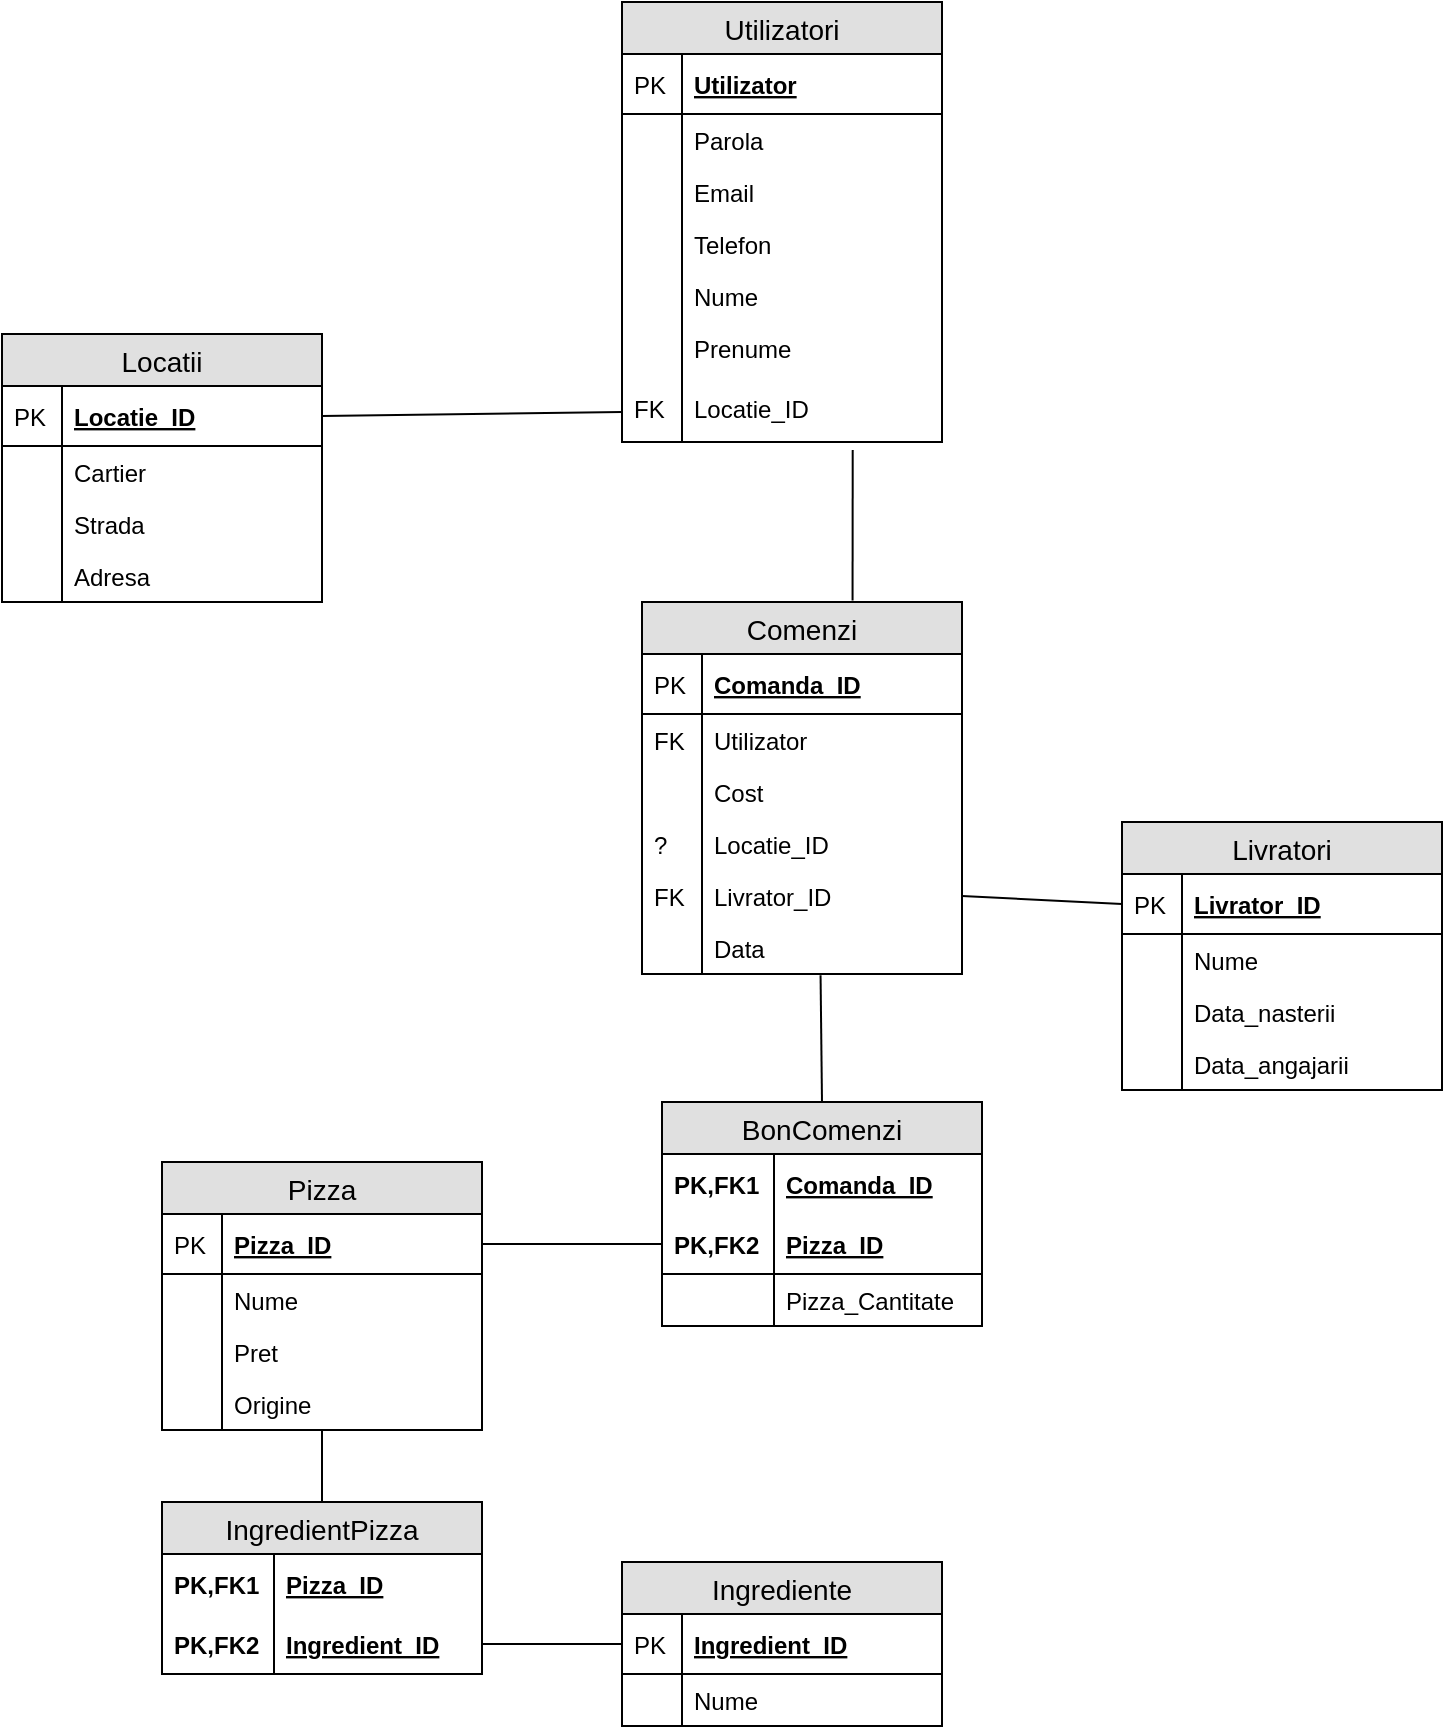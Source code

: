 <mxfile version="12.5.1" type="device"><diagram id="lsl_g2xiUwR2YV4vk3wj" name="Page-1"><mxGraphModel dx="1180" dy="1706" grid="1" gridSize="10" guides="1" tooltips="1" connect="1" arrows="1" fold="1" page="1" pageScale="1" pageWidth="827" pageHeight="1169" math="0" shadow="0"><root><mxCell id="0"/><mxCell id="1" parent="0"/><mxCell id="vOqUGciBfggcwSCcBuN_-1" value="Utilizatori" style="swimlane;fontStyle=0;childLayout=stackLayout;horizontal=1;startSize=26;fillColor=#e0e0e0;horizontalStack=0;resizeParent=1;resizeParentMax=0;resizeLast=0;collapsible=1;marginBottom=0;swimlaneFillColor=#ffffff;align=center;fontSize=14;" parent="1" vertex="1"><mxGeometry x="400" y="-80" width="160" height="220" as="geometry"/></mxCell><mxCell id="vOqUGciBfggcwSCcBuN_-2" value="Utilizator" style="shape=partialRectangle;top=0;left=0;right=0;bottom=1;align=left;verticalAlign=middle;fillColor=none;spacingLeft=34;spacingRight=4;overflow=hidden;rotatable=0;points=[[0,0.5],[1,0.5]];portConstraint=eastwest;dropTarget=0;fontStyle=5;fontSize=12;" parent="vOqUGciBfggcwSCcBuN_-1" vertex="1"><mxGeometry y="26" width="160" height="30" as="geometry"/></mxCell><mxCell id="vOqUGciBfggcwSCcBuN_-3" value="PK" style="shape=partialRectangle;top=0;left=0;bottom=0;fillColor=none;align=left;verticalAlign=middle;spacingLeft=4;spacingRight=4;overflow=hidden;rotatable=0;points=[];portConstraint=eastwest;part=1;fontSize=12;" parent="vOqUGciBfggcwSCcBuN_-2" vertex="1" connectable="0"><mxGeometry width="30" height="30" as="geometry"/></mxCell><mxCell id="vOqUGciBfggcwSCcBuN_-4" value="Parola" style="shape=partialRectangle;top=0;left=0;right=0;bottom=0;align=left;verticalAlign=top;fillColor=none;spacingLeft=34;spacingRight=4;overflow=hidden;rotatable=0;points=[[0,0.5],[1,0.5]];portConstraint=eastwest;dropTarget=0;fontSize=12;" parent="vOqUGciBfggcwSCcBuN_-1" vertex="1"><mxGeometry y="56" width="160" height="26" as="geometry"/></mxCell><mxCell id="vOqUGciBfggcwSCcBuN_-5" value="" style="shape=partialRectangle;top=0;left=0;bottom=0;fillColor=none;align=left;verticalAlign=top;spacingLeft=4;spacingRight=4;overflow=hidden;rotatable=0;points=[];portConstraint=eastwest;part=1;fontSize=12;" parent="vOqUGciBfggcwSCcBuN_-4" vertex="1" connectable="0"><mxGeometry width="30" height="26" as="geometry"/></mxCell><mxCell id="vOqUGciBfggcwSCcBuN_-6" value="Email" style="shape=partialRectangle;top=0;left=0;right=0;bottom=0;align=left;verticalAlign=top;fillColor=none;spacingLeft=34;spacingRight=4;overflow=hidden;rotatable=0;points=[[0,0.5],[1,0.5]];portConstraint=eastwest;dropTarget=0;fontSize=12;" parent="vOqUGciBfggcwSCcBuN_-1" vertex="1"><mxGeometry y="82" width="160" height="26" as="geometry"/></mxCell><mxCell id="vOqUGciBfggcwSCcBuN_-7" value="" style="shape=partialRectangle;top=0;left=0;bottom=0;fillColor=none;align=left;verticalAlign=top;spacingLeft=4;spacingRight=4;overflow=hidden;rotatable=0;points=[];portConstraint=eastwest;part=1;fontSize=12;" parent="vOqUGciBfggcwSCcBuN_-6" vertex="1" connectable="0"><mxGeometry width="30" height="26" as="geometry"/></mxCell><mxCell id="vOqUGciBfggcwSCcBuN_-8" value="Telefon" style="shape=partialRectangle;top=0;left=0;right=0;bottom=0;align=left;verticalAlign=top;fillColor=none;spacingLeft=34;spacingRight=4;overflow=hidden;rotatable=0;points=[[0,0.5],[1,0.5]];portConstraint=eastwest;dropTarget=0;fontSize=12;" parent="vOqUGciBfggcwSCcBuN_-1" vertex="1"><mxGeometry y="108" width="160" height="26" as="geometry"/></mxCell><mxCell id="vOqUGciBfggcwSCcBuN_-9" value="" style="shape=partialRectangle;top=0;left=0;bottom=0;fillColor=none;align=left;verticalAlign=top;spacingLeft=4;spacingRight=4;overflow=hidden;rotatable=0;points=[];portConstraint=eastwest;part=1;fontSize=12;" parent="vOqUGciBfggcwSCcBuN_-8" vertex="1" connectable="0"><mxGeometry width="30" height="26" as="geometry"/></mxCell><mxCell id="vOqUGciBfggcwSCcBuN_-10" value="Nume" style="shape=partialRectangle;top=0;left=0;right=0;bottom=0;align=left;verticalAlign=top;fillColor=none;spacingLeft=34;spacingRight=4;overflow=hidden;rotatable=0;points=[[0,0.5],[1,0.5]];portConstraint=eastwest;dropTarget=0;fontSize=12;" parent="vOqUGciBfggcwSCcBuN_-1" vertex="1"><mxGeometry y="134" width="160" height="26" as="geometry"/></mxCell><mxCell id="vOqUGciBfggcwSCcBuN_-11" value="" style="shape=partialRectangle;top=0;left=0;bottom=0;fillColor=none;align=left;verticalAlign=top;spacingLeft=4;spacingRight=4;overflow=hidden;rotatable=0;points=[];portConstraint=eastwest;part=1;fontSize=12;" parent="vOqUGciBfggcwSCcBuN_-10" vertex="1" connectable="0"><mxGeometry width="30" height="26" as="geometry"/></mxCell><mxCell id="vOqUGciBfggcwSCcBuN_-12" value="Prenume" style="shape=partialRectangle;top=0;left=0;right=0;bottom=0;align=left;verticalAlign=top;fillColor=none;spacingLeft=34;spacingRight=4;overflow=hidden;rotatable=0;points=[[0,0.5],[1,0.5]];portConstraint=eastwest;dropTarget=0;fontSize=12;" parent="vOqUGciBfggcwSCcBuN_-1" vertex="1"><mxGeometry y="160" width="160" height="30" as="geometry"/></mxCell><mxCell id="vOqUGciBfggcwSCcBuN_-13" value="" style="shape=partialRectangle;top=0;left=0;bottom=0;fillColor=none;align=left;verticalAlign=top;spacingLeft=4;spacingRight=4;overflow=hidden;rotatable=0;points=[];portConstraint=eastwest;part=1;fontSize=12;" parent="vOqUGciBfggcwSCcBuN_-12" vertex="1" connectable="0"><mxGeometry width="30" height="30" as="geometry"/></mxCell><mxCell id="vOqUGciBfggcwSCcBuN_-14" value="Locatie_ID" style="shape=partialRectangle;top=0;left=0;right=0;bottom=0;align=left;verticalAlign=top;fillColor=none;spacingLeft=34;spacingRight=4;overflow=hidden;rotatable=0;points=[[0,0.5],[1,0.5]];portConstraint=eastwest;dropTarget=0;fontSize=12;" parent="vOqUGciBfggcwSCcBuN_-1" vertex="1"><mxGeometry y="190" width="160" height="30" as="geometry"/></mxCell><mxCell id="vOqUGciBfggcwSCcBuN_-15" value="FK" style="shape=partialRectangle;top=0;left=0;bottom=0;fillColor=none;align=left;verticalAlign=top;spacingLeft=4;spacingRight=4;overflow=hidden;rotatable=0;points=[];portConstraint=eastwest;part=1;fontSize=12;" parent="vOqUGciBfggcwSCcBuN_-14" vertex="1" connectable="0"><mxGeometry width="30" height="30" as="geometry"/></mxCell><mxCell id="vOqUGciBfggcwSCcBuN_-16" value="Locatii" style="swimlane;fontStyle=0;childLayout=stackLayout;horizontal=1;startSize=26;fillColor=#e0e0e0;horizontalStack=0;resizeParent=1;resizeParentMax=0;resizeLast=0;collapsible=1;marginBottom=0;swimlaneFillColor=#ffffff;align=center;fontSize=14;" parent="1" vertex="1"><mxGeometry x="90" y="86" width="160" height="134" as="geometry"/></mxCell><mxCell id="vOqUGciBfggcwSCcBuN_-17" value="Locatie_ID" style="shape=partialRectangle;top=0;left=0;right=0;bottom=1;align=left;verticalAlign=middle;fillColor=none;spacingLeft=34;spacingRight=4;overflow=hidden;rotatable=0;points=[[0,0.5],[1,0.5]];portConstraint=eastwest;dropTarget=0;fontStyle=5;fontSize=12;" parent="vOqUGciBfggcwSCcBuN_-16" vertex="1"><mxGeometry y="26" width="160" height="30" as="geometry"/></mxCell><mxCell id="vOqUGciBfggcwSCcBuN_-18" value="PK" style="shape=partialRectangle;top=0;left=0;bottom=0;fillColor=none;align=left;verticalAlign=middle;spacingLeft=4;spacingRight=4;overflow=hidden;rotatable=0;points=[];portConstraint=eastwest;part=1;fontSize=12;" parent="vOqUGciBfggcwSCcBuN_-17" vertex="1" connectable="0"><mxGeometry width="30" height="30" as="geometry"/></mxCell><mxCell id="vOqUGciBfggcwSCcBuN_-19" value="Cartier" style="shape=partialRectangle;top=0;left=0;right=0;bottom=0;align=left;verticalAlign=top;fillColor=none;spacingLeft=34;spacingRight=4;overflow=hidden;rotatable=0;points=[[0,0.5],[1,0.5]];portConstraint=eastwest;dropTarget=0;fontSize=12;" parent="vOqUGciBfggcwSCcBuN_-16" vertex="1"><mxGeometry y="56" width="160" height="26" as="geometry"/></mxCell><mxCell id="vOqUGciBfggcwSCcBuN_-20" value="" style="shape=partialRectangle;top=0;left=0;bottom=0;fillColor=none;align=left;verticalAlign=top;spacingLeft=4;spacingRight=4;overflow=hidden;rotatable=0;points=[];portConstraint=eastwest;part=1;fontSize=12;" parent="vOqUGciBfggcwSCcBuN_-19" vertex="1" connectable="0"><mxGeometry width="30" height="26" as="geometry"/></mxCell><mxCell id="vOqUGciBfggcwSCcBuN_-21" value="Strada" style="shape=partialRectangle;top=0;left=0;right=0;bottom=0;align=left;verticalAlign=top;fillColor=none;spacingLeft=34;spacingRight=4;overflow=hidden;rotatable=0;points=[[0,0.5],[1,0.5]];portConstraint=eastwest;dropTarget=0;fontSize=12;" parent="vOqUGciBfggcwSCcBuN_-16" vertex="1"><mxGeometry y="82" width="160" height="26" as="geometry"/></mxCell><mxCell id="vOqUGciBfggcwSCcBuN_-22" value="" style="shape=partialRectangle;top=0;left=0;bottom=0;fillColor=none;align=left;verticalAlign=top;spacingLeft=4;spacingRight=4;overflow=hidden;rotatable=0;points=[];portConstraint=eastwest;part=1;fontSize=12;" parent="vOqUGciBfggcwSCcBuN_-21" vertex="1" connectable="0"><mxGeometry width="30" height="26" as="geometry"/></mxCell><mxCell id="vOqUGciBfggcwSCcBuN_-23" value="Adresa" style="shape=partialRectangle;top=0;left=0;right=0;bottom=0;align=left;verticalAlign=top;fillColor=none;spacingLeft=34;spacingRight=4;overflow=hidden;rotatable=0;points=[[0,0.5],[1,0.5]];portConstraint=eastwest;dropTarget=0;fontSize=12;" parent="vOqUGciBfggcwSCcBuN_-16" vertex="1"><mxGeometry y="108" width="160" height="26" as="geometry"/></mxCell><mxCell id="vOqUGciBfggcwSCcBuN_-24" value="" style="shape=partialRectangle;top=0;left=0;bottom=0;fillColor=none;align=left;verticalAlign=top;spacingLeft=4;spacingRight=4;overflow=hidden;rotatable=0;points=[];portConstraint=eastwest;part=1;fontSize=12;" parent="vOqUGciBfggcwSCcBuN_-23" vertex="1" connectable="0"><mxGeometry width="30" height="26" as="geometry"/></mxCell><mxCell id="vOqUGciBfggcwSCcBuN_-28" value="Comenzi" style="swimlane;fontStyle=0;childLayout=stackLayout;horizontal=1;startSize=26;fillColor=#e0e0e0;horizontalStack=0;resizeParent=1;resizeParentMax=0;resizeLast=0;collapsible=1;marginBottom=0;swimlaneFillColor=#ffffff;align=center;fontSize=14;" parent="1" vertex="1"><mxGeometry x="410" y="220" width="160" height="186" as="geometry"/></mxCell><mxCell id="vOqUGciBfggcwSCcBuN_-29" value="Comanda_ID" style="shape=partialRectangle;top=0;left=0;right=0;bottom=1;align=left;verticalAlign=middle;fillColor=none;spacingLeft=34;spacingRight=4;overflow=hidden;rotatable=0;points=[[0,0.5],[1,0.5]];portConstraint=eastwest;dropTarget=0;fontStyle=5;fontSize=12;" parent="vOqUGciBfggcwSCcBuN_-28" vertex="1"><mxGeometry y="26" width="160" height="30" as="geometry"/></mxCell><mxCell id="vOqUGciBfggcwSCcBuN_-30" value="PK" style="shape=partialRectangle;top=0;left=0;bottom=0;fillColor=none;align=left;verticalAlign=middle;spacingLeft=4;spacingRight=4;overflow=hidden;rotatable=0;points=[];portConstraint=eastwest;part=1;fontSize=12;" parent="vOqUGciBfggcwSCcBuN_-29" vertex="1" connectable="0"><mxGeometry width="30" height="30" as="geometry"/></mxCell><mxCell id="vOqUGciBfggcwSCcBuN_-31" value="Utilizator" style="shape=partialRectangle;top=0;left=0;right=0;bottom=0;align=left;verticalAlign=top;fillColor=none;spacingLeft=34;spacingRight=4;overflow=hidden;rotatable=0;points=[[0,0.5],[1,0.5]];portConstraint=eastwest;dropTarget=0;fontSize=12;" parent="vOqUGciBfggcwSCcBuN_-28" vertex="1"><mxGeometry y="56" width="160" height="26" as="geometry"/></mxCell><mxCell id="vOqUGciBfggcwSCcBuN_-32" value="FK" style="shape=partialRectangle;top=0;left=0;bottom=0;fillColor=none;align=left;verticalAlign=top;spacingLeft=4;spacingRight=4;overflow=hidden;rotatable=0;points=[];portConstraint=eastwest;part=1;fontSize=12;" parent="vOqUGciBfggcwSCcBuN_-31" vertex="1" connectable="0"><mxGeometry width="30" height="26" as="geometry"/></mxCell><mxCell id="vOqUGciBfggcwSCcBuN_-41" value="Cost" style="shape=partialRectangle;top=0;left=0;right=0;bottom=0;align=left;verticalAlign=top;fillColor=none;spacingLeft=34;spacingRight=4;overflow=hidden;rotatable=0;points=[[0,0.5],[1,0.5]];portConstraint=eastwest;dropTarget=0;fontSize=12;" parent="vOqUGciBfggcwSCcBuN_-28" vertex="1"><mxGeometry y="82" width="160" height="26" as="geometry"/></mxCell><mxCell id="vOqUGciBfggcwSCcBuN_-42" value="" style="shape=partialRectangle;top=0;left=0;bottom=0;fillColor=none;align=left;verticalAlign=top;spacingLeft=4;spacingRight=4;overflow=hidden;rotatable=0;points=[];portConstraint=eastwest;part=1;fontSize=12;" parent="vOqUGciBfggcwSCcBuN_-41" vertex="1" connectable="0"><mxGeometry width="30" height="26" as="geometry"/></mxCell><mxCell id="vOqUGciBfggcwSCcBuN_-33" value="Locatie_ID" style="shape=partialRectangle;top=0;left=0;right=0;bottom=0;align=left;verticalAlign=top;fillColor=none;spacingLeft=34;spacingRight=4;overflow=hidden;rotatable=0;points=[[0,0.5],[1,0.5]];portConstraint=eastwest;dropTarget=0;fontSize=12;" parent="vOqUGciBfggcwSCcBuN_-28" vertex="1"><mxGeometry y="108" width="160" height="26" as="geometry"/></mxCell><mxCell id="vOqUGciBfggcwSCcBuN_-34" value="?" style="shape=partialRectangle;top=0;left=0;bottom=0;fillColor=none;align=left;verticalAlign=top;spacingLeft=4;spacingRight=4;overflow=hidden;rotatable=0;points=[];portConstraint=eastwest;part=1;fontSize=12;" parent="vOqUGciBfggcwSCcBuN_-33" vertex="1" connectable="0"><mxGeometry width="30" height="26" as="geometry"/></mxCell><mxCell id="vOqUGciBfggcwSCcBuN_-35" value="Livrator_ID" style="shape=partialRectangle;top=0;left=0;right=0;bottom=0;align=left;verticalAlign=top;fillColor=none;spacingLeft=34;spacingRight=4;overflow=hidden;rotatable=0;points=[[0,0.5],[1,0.5]];portConstraint=eastwest;dropTarget=0;fontSize=12;" parent="vOqUGciBfggcwSCcBuN_-28" vertex="1"><mxGeometry y="134" width="160" height="26" as="geometry"/></mxCell><mxCell id="vOqUGciBfggcwSCcBuN_-36" value="FK" style="shape=partialRectangle;top=0;left=0;bottom=0;fillColor=none;align=left;verticalAlign=top;spacingLeft=4;spacingRight=4;overflow=hidden;rotatable=0;points=[];portConstraint=eastwest;part=1;fontSize=12;" parent="vOqUGciBfggcwSCcBuN_-35" vertex="1" connectable="0"><mxGeometry width="30" height="26" as="geometry"/></mxCell><mxCell id="vOqUGciBfggcwSCcBuN_-37" value="Data" style="shape=partialRectangle;top=0;left=0;right=0;bottom=0;align=left;verticalAlign=top;fillColor=none;spacingLeft=34;spacingRight=4;overflow=hidden;rotatable=0;points=[[0,0.5],[1,0.5]];portConstraint=eastwest;dropTarget=0;fontSize=12;" parent="vOqUGciBfggcwSCcBuN_-28" vertex="1"><mxGeometry y="160" width="160" height="26" as="geometry"/></mxCell><mxCell id="vOqUGciBfggcwSCcBuN_-38" value="" style="shape=partialRectangle;top=0;left=0;bottom=0;fillColor=none;align=left;verticalAlign=top;spacingLeft=4;spacingRight=4;overflow=hidden;rotatable=0;points=[];portConstraint=eastwest;part=1;fontSize=12;" parent="vOqUGciBfggcwSCcBuN_-37" vertex="1" connectable="0"><mxGeometry width="30" height="26.0" as="geometry"/></mxCell><mxCell id="vOqUGciBfggcwSCcBuN_-39" value="" style="endArrow=none;html=1;exitX=0.658;exitY=-0.004;exitDx=0;exitDy=0;exitPerimeter=0;entryX=0.721;entryY=1.133;entryDx=0;entryDy=0;entryPerimeter=0;" parent="1" source="vOqUGciBfggcwSCcBuN_-28" target="vOqUGciBfggcwSCcBuN_-14" edge="1"><mxGeometry width="50" height="50" relative="1" as="geometry"><mxPoint x="460" y="200" as="sourcePoint"/><mxPoint x="510" y="150" as="targetPoint"/></mxGeometry></mxCell><mxCell id="vOqUGciBfggcwSCcBuN_-40" value="" style="endArrow=none;html=1;entryX=0;entryY=0.5;entryDx=0;entryDy=0;exitX=1;exitY=0.5;exitDx=0;exitDy=0;" parent="1" source="vOqUGciBfggcwSCcBuN_-17" target="vOqUGciBfggcwSCcBuN_-14" edge="1"><mxGeometry width="50" height="50" relative="1" as="geometry"><mxPoint x="150" y="450" as="sourcePoint"/><mxPoint x="200" y="400" as="targetPoint"/></mxGeometry></mxCell><mxCell id="vOqUGciBfggcwSCcBuN_-56" value="BonComenzi" style="swimlane;fontStyle=0;childLayout=stackLayout;horizontal=1;startSize=26;fillColor=#e0e0e0;horizontalStack=0;resizeParent=1;resizeParentMax=0;resizeLast=0;collapsible=1;marginBottom=0;swimlaneFillColor=#ffffff;align=center;fontSize=14;" parent="1" vertex="1"><mxGeometry x="420" y="470" width="160" height="112" as="geometry"/></mxCell><mxCell id="vOqUGciBfggcwSCcBuN_-57" value="Comanda_ID" style="shape=partialRectangle;top=0;left=0;right=0;bottom=0;align=left;verticalAlign=middle;fillColor=none;spacingLeft=60;spacingRight=4;overflow=hidden;rotatable=0;points=[[0,0.5],[1,0.5]];portConstraint=eastwest;dropTarget=0;fontStyle=5;fontSize=12;" parent="vOqUGciBfggcwSCcBuN_-56" vertex="1"><mxGeometry y="26" width="160" height="30" as="geometry"/></mxCell><mxCell id="vOqUGciBfggcwSCcBuN_-58" value="PK,FK1" style="shape=partialRectangle;fontStyle=1;top=0;left=0;bottom=0;fillColor=none;align=left;verticalAlign=middle;spacingLeft=4;spacingRight=4;overflow=hidden;rotatable=0;points=[];portConstraint=eastwest;part=1;fontSize=12;" parent="vOqUGciBfggcwSCcBuN_-57" vertex="1" connectable="0"><mxGeometry width="56" height="30" as="geometry"/></mxCell><mxCell id="vOqUGciBfggcwSCcBuN_-59" value="Pizza_ID" style="shape=partialRectangle;top=0;left=0;right=0;bottom=1;align=left;verticalAlign=middle;fillColor=none;spacingLeft=60;spacingRight=4;overflow=hidden;rotatable=0;points=[[0,0.5],[1,0.5]];portConstraint=eastwest;dropTarget=0;fontStyle=5;fontSize=12;" parent="vOqUGciBfggcwSCcBuN_-56" vertex="1"><mxGeometry y="56" width="160" height="30" as="geometry"/></mxCell><mxCell id="vOqUGciBfggcwSCcBuN_-60" value="PK,FK2" style="shape=partialRectangle;fontStyle=1;top=0;left=0;bottom=0;fillColor=none;align=left;verticalAlign=middle;spacingLeft=4;spacingRight=4;overflow=hidden;rotatable=0;points=[];portConstraint=eastwest;part=1;fontSize=12;" parent="vOqUGciBfggcwSCcBuN_-59" vertex="1" connectable="0"><mxGeometry width="56" height="30" as="geometry"/></mxCell><mxCell id="vOqUGciBfggcwSCcBuN_-61" value="Pizza_Cantitate" style="shape=partialRectangle;top=0;left=0;right=0;bottom=0;align=left;verticalAlign=top;fillColor=none;spacingLeft=60;spacingRight=4;overflow=hidden;rotatable=0;points=[[0,0.5],[1,0.5]];portConstraint=eastwest;dropTarget=0;fontSize=12;" parent="vOqUGciBfggcwSCcBuN_-56" vertex="1"><mxGeometry y="86" width="160" height="26" as="geometry"/></mxCell><mxCell id="vOqUGciBfggcwSCcBuN_-62" value="" style="shape=partialRectangle;top=0;left=0;bottom=0;fillColor=none;align=left;verticalAlign=top;spacingLeft=4;spacingRight=4;overflow=hidden;rotatable=0;points=[];portConstraint=eastwest;part=1;fontSize=12;" parent="vOqUGciBfggcwSCcBuN_-61" vertex="1" connectable="0"><mxGeometry width="56" height="26" as="geometry"/></mxCell><mxCell id="vOqUGciBfggcwSCcBuN_-63" value="" style="endArrow=none;html=1;entryX=0.558;entryY=1.023;entryDx=0;entryDy=0;entryPerimeter=0;exitX=0.5;exitY=0;exitDx=0;exitDy=0;" parent="1" source="vOqUGciBfggcwSCcBuN_-56" target="vOqUGciBfggcwSCcBuN_-37" edge="1"><mxGeometry width="50" height="50" relative="1" as="geometry"><mxPoint x="450" y="470" as="sourcePoint"/><mxPoint x="500" y="420" as="targetPoint"/></mxGeometry></mxCell><mxCell id="vOqUGciBfggcwSCcBuN_-64" value="Pizza" style="swimlane;fontStyle=0;childLayout=stackLayout;horizontal=1;startSize=26;fillColor=#e0e0e0;horizontalStack=0;resizeParent=1;resizeParentMax=0;resizeLast=0;collapsible=1;marginBottom=0;swimlaneFillColor=#ffffff;align=center;fontSize=14;" parent="1" vertex="1"><mxGeometry x="170" y="500" width="160" height="134" as="geometry"/></mxCell><mxCell id="vOqUGciBfggcwSCcBuN_-65" value="Pizza_ID" style="shape=partialRectangle;top=0;left=0;right=0;bottom=1;align=left;verticalAlign=middle;fillColor=none;spacingLeft=34;spacingRight=4;overflow=hidden;rotatable=0;points=[[0,0.5],[1,0.5]];portConstraint=eastwest;dropTarget=0;fontStyle=5;fontSize=12;" parent="vOqUGciBfggcwSCcBuN_-64" vertex="1"><mxGeometry y="26" width="160" height="30" as="geometry"/></mxCell><mxCell id="vOqUGciBfggcwSCcBuN_-66" value="PK" style="shape=partialRectangle;top=0;left=0;bottom=0;fillColor=none;align=left;verticalAlign=middle;spacingLeft=4;spacingRight=4;overflow=hidden;rotatable=0;points=[];portConstraint=eastwest;part=1;fontSize=12;" parent="vOqUGciBfggcwSCcBuN_-65" vertex="1" connectable="0"><mxGeometry width="30" height="30" as="geometry"/></mxCell><mxCell id="vOqUGciBfggcwSCcBuN_-67" value="Nume" style="shape=partialRectangle;top=0;left=0;right=0;bottom=0;align=left;verticalAlign=top;fillColor=none;spacingLeft=34;spacingRight=4;overflow=hidden;rotatable=0;points=[[0,0.5],[1,0.5]];portConstraint=eastwest;dropTarget=0;fontSize=12;" parent="vOqUGciBfggcwSCcBuN_-64" vertex="1"><mxGeometry y="56" width="160" height="26" as="geometry"/></mxCell><mxCell id="vOqUGciBfggcwSCcBuN_-68" value="" style="shape=partialRectangle;top=0;left=0;bottom=0;fillColor=none;align=left;verticalAlign=top;spacingLeft=4;spacingRight=4;overflow=hidden;rotatable=0;points=[];portConstraint=eastwest;part=1;fontSize=12;" parent="vOqUGciBfggcwSCcBuN_-67" vertex="1" connectable="0"><mxGeometry width="30" height="26" as="geometry"/></mxCell><mxCell id="vOqUGciBfggcwSCcBuN_-69" value="Pret" style="shape=partialRectangle;top=0;left=0;right=0;bottom=0;align=left;verticalAlign=top;fillColor=none;spacingLeft=34;spacingRight=4;overflow=hidden;rotatable=0;points=[[0,0.5],[1,0.5]];portConstraint=eastwest;dropTarget=0;fontSize=12;" parent="vOqUGciBfggcwSCcBuN_-64" vertex="1"><mxGeometry y="82" width="160" height="26" as="geometry"/></mxCell><mxCell id="vOqUGciBfggcwSCcBuN_-70" value="" style="shape=partialRectangle;top=0;left=0;bottom=0;fillColor=none;align=left;verticalAlign=top;spacingLeft=4;spacingRight=4;overflow=hidden;rotatable=0;points=[];portConstraint=eastwest;part=1;fontSize=12;" parent="vOqUGciBfggcwSCcBuN_-69" vertex="1" connectable="0"><mxGeometry width="30" height="26" as="geometry"/></mxCell><mxCell id="vOqUGciBfggcwSCcBuN_-71" value="Origine" style="shape=partialRectangle;top=0;left=0;right=0;bottom=0;align=left;verticalAlign=top;fillColor=none;spacingLeft=34;spacingRight=4;overflow=hidden;rotatable=0;points=[[0,0.5],[1,0.5]];portConstraint=eastwest;dropTarget=0;fontSize=12;" parent="vOqUGciBfggcwSCcBuN_-64" vertex="1"><mxGeometry y="108" width="160" height="26" as="geometry"/></mxCell><mxCell id="vOqUGciBfggcwSCcBuN_-72" value="" style="shape=partialRectangle;top=0;left=0;bottom=0;fillColor=none;align=left;verticalAlign=top;spacingLeft=4;spacingRight=4;overflow=hidden;rotatable=0;points=[];portConstraint=eastwest;part=1;fontSize=12;" parent="vOqUGciBfggcwSCcBuN_-71" vertex="1" connectable="0"><mxGeometry width="30" height="26" as="geometry"/></mxCell><mxCell id="vOqUGciBfggcwSCcBuN_-75" value="" style="endArrow=none;html=1;entryX=0;entryY=0.5;entryDx=0;entryDy=0;exitX=1;exitY=0.5;exitDx=0;exitDy=0;" parent="1" source="vOqUGciBfggcwSCcBuN_-65" target="vOqUGciBfggcwSCcBuN_-59" edge="1"><mxGeometry width="50" height="50" relative="1" as="geometry"><mxPoint x="350" y="550" as="sourcePoint"/><mxPoint x="400" y="500" as="targetPoint"/></mxGeometry></mxCell><mxCell id="vOqUGciBfggcwSCcBuN_-87" value="IngredientPizza" style="swimlane;fontStyle=0;childLayout=stackLayout;horizontal=1;startSize=26;fillColor=#e0e0e0;horizontalStack=0;resizeParent=1;resizeParentMax=0;resizeLast=0;collapsible=1;marginBottom=0;swimlaneFillColor=#ffffff;align=center;fontSize=14;" parent="1" vertex="1"><mxGeometry x="170" y="670" width="160" height="86" as="geometry"/></mxCell><mxCell id="vOqUGciBfggcwSCcBuN_-88" value="Pizza_ID" style="shape=partialRectangle;top=0;left=0;right=0;bottom=0;align=left;verticalAlign=middle;fillColor=none;spacingLeft=60;spacingRight=4;overflow=hidden;rotatable=0;points=[[0,0.5],[1,0.5]];portConstraint=eastwest;dropTarget=0;fontStyle=5;fontSize=12;" parent="vOqUGciBfggcwSCcBuN_-87" vertex="1"><mxGeometry y="26" width="160" height="30" as="geometry"/></mxCell><mxCell id="vOqUGciBfggcwSCcBuN_-89" value="PK,FK1" style="shape=partialRectangle;fontStyle=1;top=0;left=0;bottom=0;fillColor=none;align=left;verticalAlign=middle;spacingLeft=4;spacingRight=4;overflow=hidden;rotatable=0;points=[];portConstraint=eastwest;part=1;fontSize=12;" parent="vOqUGciBfggcwSCcBuN_-88" vertex="1" connectable="0"><mxGeometry width="56" height="30" as="geometry"/></mxCell><mxCell id="vOqUGciBfggcwSCcBuN_-90" value="Ingredient_ID" style="shape=partialRectangle;top=0;left=0;right=0;bottom=1;align=left;verticalAlign=middle;fillColor=none;spacingLeft=60;spacingRight=4;overflow=hidden;rotatable=0;points=[[0,0.5],[1,0.5]];portConstraint=eastwest;dropTarget=0;fontStyle=5;fontSize=12;" parent="vOqUGciBfggcwSCcBuN_-87" vertex="1"><mxGeometry y="56" width="160" height="30" as="geometry"/></mxCell><mxCell id="vOqUGciBfggcwSCcBuN_-91" value="PK,FK2" style="shape=partialRectangle;fontStyle=1;top=0;left=0;bottom=0;fillColor=none;align=left;verticalAlign=middle;spacingLeft=4;spacingRight=4;overflow=hidden;rotatable=0;points=[];portConstraint=eastwest;part=1;fontSize=12;" parent="vOqUGciBfggcwSCcBuN_-90" vertex="1" connectable="0"><mxGeometry width="56" height="30" as="geometry"/></mxCell><mxCell id="vOqUGciBfggcwSCcBuN_-94" value="Ingrediente" style="swimlane;fontStyle=0;childLayout=stackLayout;horizontal=1;startSize=26;fillColor=#e0e0e0;horizontalStack=0;resizeParent=1;resizeParentMax=0;resizeLast=0;collapsible=1;marginBottom=0;swimlaneFillColor=#ffffff;align=center;fontSize=14;" parent="1" vertex="1"><mxGeometry x="400" y="700" width="160" height="82" as="geometry"/></mxCell><mxCell id="vOqUGciBfggcwSCcBuN_-95" value="Ingredient_ID" style="shape=partialRectangle;top=0;left=0;right=0;bottom=1;align=left;verticalAlign=middle;fillColor=none;spacingLeft=34;spacingRight=4;overflow=hidden;rotatable=0;points=[[0,0.5],[1,0.5]];portConstraint=eastwest;dropTarget=0;fontStyle=5;fontSize=12;" parent="vOqUGciBfggcwSCcBuN_-94" vertex="1"><mxGeometry y="26" width="160" height="30" as="geometry"/></mxCell><mxCell id="vOqUGciBfggcwSCcBuN_-96" value="PK" style="shape=partialRectangle;top=0;left=0;bottom=0;fillColor=none;align=left;verticalAlign=middle;spacingLeft=4;spacingRight=4;overflow=hidden;rotatable=0;points=[];portConstraint=eastwest;part=1;fontSize=12;" parent="vOqUGciBfggcwSCcBuN_-95" vertex="1" connectable="0"><mxGeometry width="30" height="30" as="geometry"/></mxCell><mxCell id="vOqUGciBfggcwSCcBuN_-97" value="Nume" style="shape=partialRectangle;top=0;left=0;right=0;bottom=0;align=left;verticalAlign=top;fillColor=none;spacingLeft=34;spacingRight=4;overflow=hidden;rotatable=0;points=[[0,0.5],[1,0.5]];portConstraint=eastwest;dropTarget=0;fontSize=12;" parent="vOqUGciBfggcwSCcBuN_-94" vertex="1"><mxGeometry y="56" width="160" height="26" as="geometry"/></mxCell><mxCell id="vOqUGciBfggcwSCcBuN_-98" value="" style="shape=partialRectangle;top=0;left=0;bottom=0;fillColor=none;align=left;verticalAlign=top;spacingLeft=4;spacingRight=4;overflow=hidden;rotatable=0;points=[];portConstraint=eastwest;part=1;fontSize=12;" parent="vOqUGciBfggcwSCcBuN_-97" vertex="1" connectable="0"><mxGeometry width="30" height="26" as="geometry"/></mxCell><mxCell id="vOqUGciBfggcwSCcBuN_-105" value="" style="endArrow=none;html=1;exitX=0.5;exitY=0;exitDx=0;exitDy=0;" parent="1" source="vOqUGciBfggcwSCcBuN_-87" target="vOqUGciBfggcwSCcBuN_-71" edge="1"><mxGeometry width="50" height="50" relative="1" as="geometry"><mxPoint x="360" y="650" as="sourcePoint"/><mxPoint x="410" y="600" as="targetPoint"/></mxGeometry></mxCell><mxCell id="vOqUGciBfggcwSCcBuN_-106" value="" style="endArrow=none;html=1;entryX=0;entryY=0.5;entryDx=0;entryDy=0;exitX=1;exitY=0.5;exitDx=0;exitDy=0;" parent="1" source="vOqUGciBfggcwSCcBuN_-90" target="vOqUGciBfggcwSCcBuN_-95" edge="1"><mxGeometry width="50" height="50" relative="1" as="geometry"><mxPoint x="340" y="760" as="sourcePoint"/><mxPoint x="390" y="710" as="targetPoint"/></mxGeometry></mxCell><mxCell id="vOqUGciBfggcwSCcBuN_-107" value="Livratori" style="swimlane;fontStyle=0;childLayout=stackLayout;horizontal=1;startSize=26;fillColor=#e0e0e0;horizontalStack=0;resizeParent=1;resizeParentMax=0;resizeLast=0;collapsible=1;marginBottom=0;swimlaneFillColor=#ffffff;align=center;fontSize=14;" parent="1" vertex="1"><mxGeometry x="650" y="330" width="160" height="134" as="geometry"/></mxCell><mxCell id="vOqUGciBfggcwSCcBuN_-108" value="Livrator_ID" style="shape=partialRectangle;top=0;left=0;right=0;bottom=1;align=left;verticalAlign=middle;fillColor=none;spacingLeft=34;spacingRight=4;overflow=hidden;rotatable=0;points=[[0,0.5],[1,0.5]];portConstraint=eastwest;dropTarget=0;fontStyle=5;fontSize=12;" parent="vOqUGciBfggcwSCcBuN_-107" vertex="1"><mxGeometry y="26" width="160" height="30" as="geometry"/></mxCell><mxCell id="vOqUGciBfggcwSCcBuN_-109" value="PK" style="shape=partialRectangle;top=0;left=0;bottom=0;fillColor=none;align=left;verticalAlign=middle;spacingLeft=4;spacingRight=4;overflow=hidden;rotatable=0;points=[];portConstraint=eastwest;part=1;fontSize=12;" parent="vOqUGciBfggcwSCcBuN_-108" vertex="1" connectable="0"><mxGeometry width="30" height="30" as="geometry"/></mxCell><mxCell id="vOqUGciBfggcwSCcBuN_-110" value="Nume" style="shape=partialRectangle;top=0;left=0;right=0;bottom=0;align=left;verticalAlign=top;fillColor=none;spacingLeft=34;spacingRight=4;overflow=hidden;rotatable=0;points=[[0,0.5],[1,0.5]];portConstraint=eastwest;dropTarget=0;fontSize=12;" parent="vOqUGciBfggcwSCcBuN_-107" vertex="1"><mxGeometry y="56" width="160" height="26" as="geometry"/></mxCell><mxCell id="vOqUGciBfggcwSCcBuN_-111" value="" style="shape=partialRectangle;top=0;left=0;bottom=0;fillColor=none;align=left;verticalAlign=top;spacingLeft=4;spacingRight=4;overflow=hidden;rotatable=0;points=[];portConstraint=eastwest;part=1;fontSize=12;" parent="vOqUGciBfggcwSCcBuN_-110" vertex="1" connectable="0"><mxGeometry width="30" height="26" as="geometry"/></mxCell><mxCell id="vOqUGciBfggcwSCcBuN_-112" value="Data_nasterii" style="shape=partialRectangle;top=0;left=0;right=0;bottom=0;align=left;verticalAlign=top;fillColor=none;spacingLeft=34;spacingRight=4;overflow=hidden;rotatable=0;points=[[0,0.5],[1,0.5]];portConstraint=eastwest;dropTarget=0;fontSize=12;" parent="vOqUGciBfggcwSCcBuN_-107" vertex="1"><mxGeometry y="82" width="160" height="26" as="geometry"/></mxCell><mxCell id="vOqUGciBfggcwSCcBuN_-113" value="" style="shape=partialRectangle;top=0;left=0;bottom=0;fillColor=none;align=left;verticalAlign=top;spacingLeft=4;spacingRight=4;overflow=hidden;rotatable=0;points=[];portConstraint=eastwest;part=1;fontSize=12;" parent="vOqUGciBfggcwSCcBuN_-112" vertex="1" connectable="0"><mxGeometry width="30" height="26" as="geometry"/></mxCell><mxCell id="vOqUGciBfggcwSCcBuN_-114" value="Data_angajarii" style="shape=partialRectangle;top=0;left=0;right=0;bottom=0;align=left;verticalAlign=top;fillColor=none;spacingLeft=34;spacingRight=4;overflow=hidden;rotatable=0;points=[[0,0.5],[1,0.5]];portConstraint=eastwest;dropTarget=0;fontSize=12;" parent="vOqUGciBfggcwSCcBuN_-107" vertex="1"><mxGeometry y="108" width="160" height="26" as="geometry"/></mxCell><mxCell id="vOqUGciBfggcwSCcBuN_-115" value="" style="shape=partialRectangle;top=0;left=0;bottom=0;fillColor=none;align=left;verticalAlign=top;spacingLeft=4;spacingRight=4;overflow=hidden;rotatable=0;points=[];portConstraint=eastwest;part=1;fontSize=12;" parent="vOqUGciBfggcwSCcBuN_-114" vertex="1" connectable="0"><mxGeometry width="30" height="26" as="geometry"/></mxCell><mxCell id="vOqUGciBfggcwSCcBuN_-118" value="" style="endArrow=none;html=1;entryX=0;entryY=0.5;entryDx=0;entryDy=0;exitX=1;exitY=0.5;exitDx=0;exitDy=0;" parent="1" source="vOqUGciBfggcwSCcBuN_-35" target="vOqUGciBfggcwSCcBuN_-108" edge="1"><mxGeometry width="50" height="50" relative="1" as="geometry"><mxPoint x="590" y="460" as="sourcePoint"/><mxPoint x="640" y="410" as="targetPoint"/></mxGeometry></mxCell></root></mxGraphModel></diagram></mxfile>